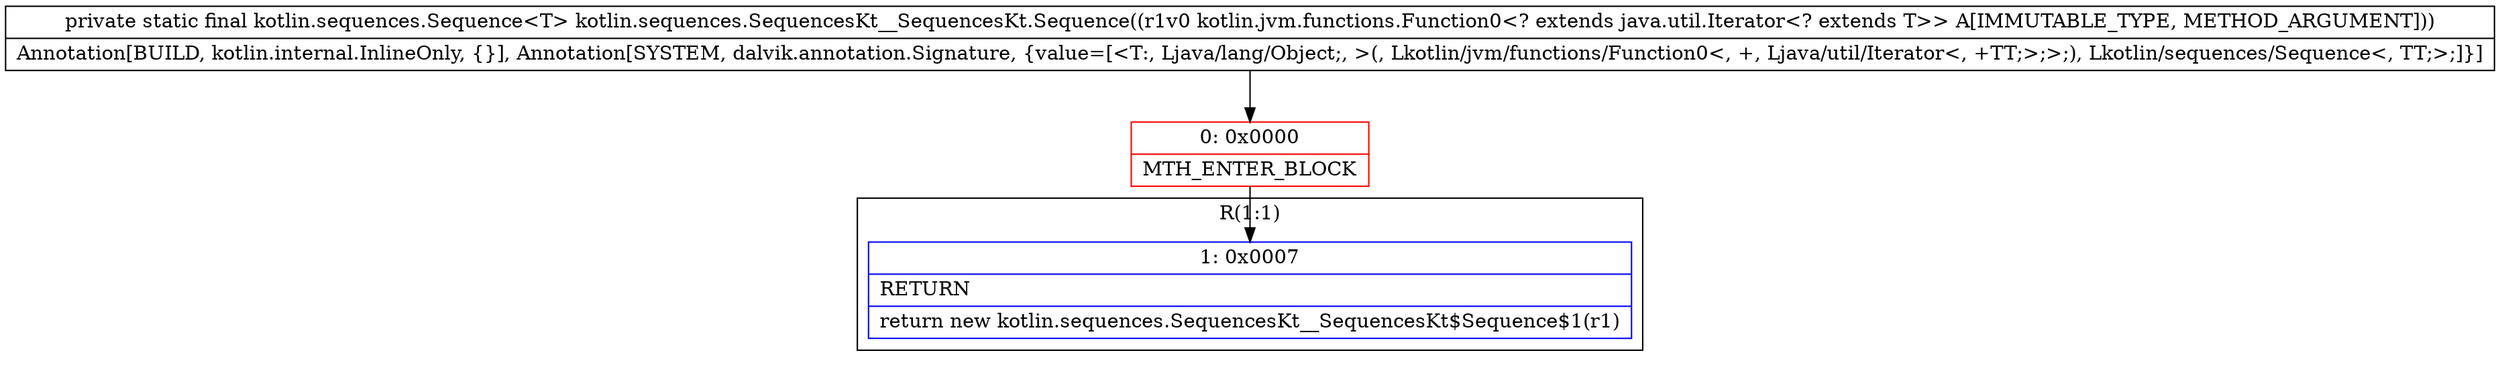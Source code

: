 digraph "CFG forkotlin.sequences.SequencesKt__SequencesKt.Sequence(Lkotlin\/jvm\/functions\/Function0;)Lkotlin\/sequences\/Sequence;" {
subgraph cluster_Region_1131730486 {
label = "R(1:1)";
node [shape=record,color=blue];
Node_1 [shape=record,label="{1\:\ 0x0007|RETURN\l|return new kotlin.sequences.SequencesKt__SequencesKt$Sequence$1(r1)\l}"];
}
Node_0 [shape=record,color=red,label="{0\:\ 0x0000|MTH_ENTER_BLOCK\l}"];
MethodNode[shape=record,label="{private static final kotlin.sequences.Sequence\<T\> kotlin.sequences.SequencesKt__SequencesKt.Sequence((r1v0 kotlin.jvm.functions.Function0\<? extends java.util.Iterator\<? extends T\>\> A[IMMUTABLE_TYPE, METHOD_ARGUMENT]))  | Annotation[BUILD, kotlin.internal.InlineOnly, \{\}], Annotation[SYSTEM, dalvik.annotation.Signature, \{value=[\<T:, Ljava\/lang\/Object;, \>(, Lkotlin\/jvm\/functions\/Function0\<, +, Ljava\/util\/Iterator\<, +TT;\>;\>;), Lkotlin\/sequences\/Sequence\<, TT;\>;]\}]\l}"];
MethodNode -> Node_0;
Node_0 -> Node_1;
}

